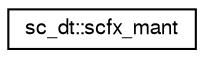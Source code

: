 digraph "Graphical Class Hierarchy"
{
  edge [fontname="FreeSans",fontsize="10",labelfontname="FreeSans",labelfontsize="10"];
  node [fontname="FreeSans",fontsize="10",shape=record];
  rankdir="LR";
  Node0 [label="sc_dt::scfx_mant",height=0.2,width=0.4,color="black", fillcolor="white", style="filled",URL="$a01636.html"];
}
